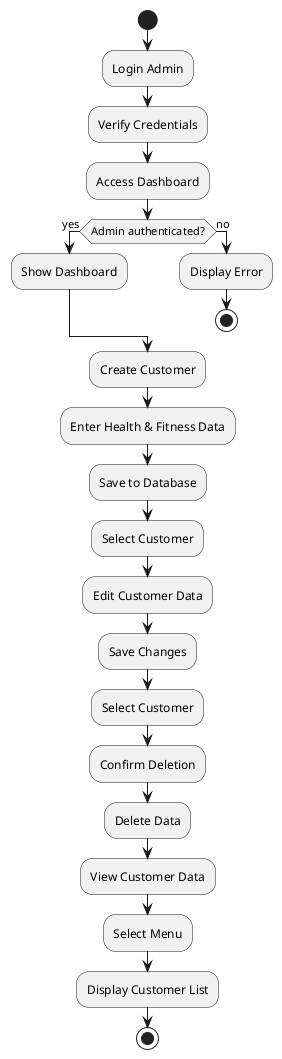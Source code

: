@startuml
start
:Login Admin;
:Verify Credentials;
:Access Dashboard;
if (Admin authenticated?) then (yes)
  :Show Dashboard;
else (no)
  :Display Error;
  stop
endif

:Create Customer;
:Enter Health & Fitness Data;
:Save to Database;
:Select Customer;
:Edit Customer Data;
:Save Changes;

:Select Customer;
:Confirm Deletion;
:Delete Data;

:View Customer Data;
:Select Menu;
:Display Customer List;
stop
@enduml
